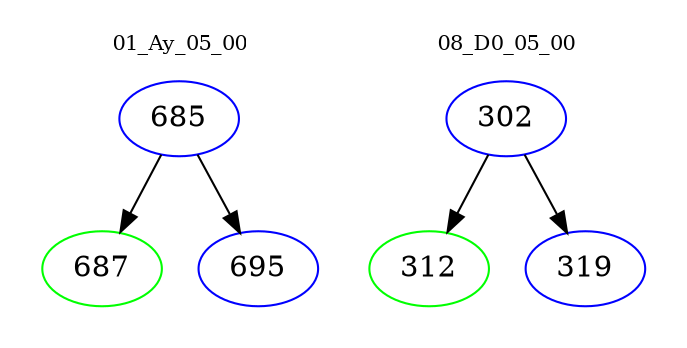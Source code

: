 digraph{
subgraph cluster_0 {
color = white
label = "01_Ay_05_00";
fontsize=10;
T0_685 [label="685", color="blue"]
T0_685 -> T0_687 [color="black"]
T0_687 [label="687", color="green"]
T0_685 -> T0_695 [color="black"]
T0_695 [label="695", color="blue"]
}
subgraph cluster_1 {
color = white
label = "08_D0_05_00";
fontsize=10;
T1_302 [label="302", color="blue"]
T1_302 -> T1_312 [color="black"]
T1_312 [label="312", color="green"]
T1_302 -> T1_319 [color="black"]
T1_319 [label="319", color="blue"]
}
}
